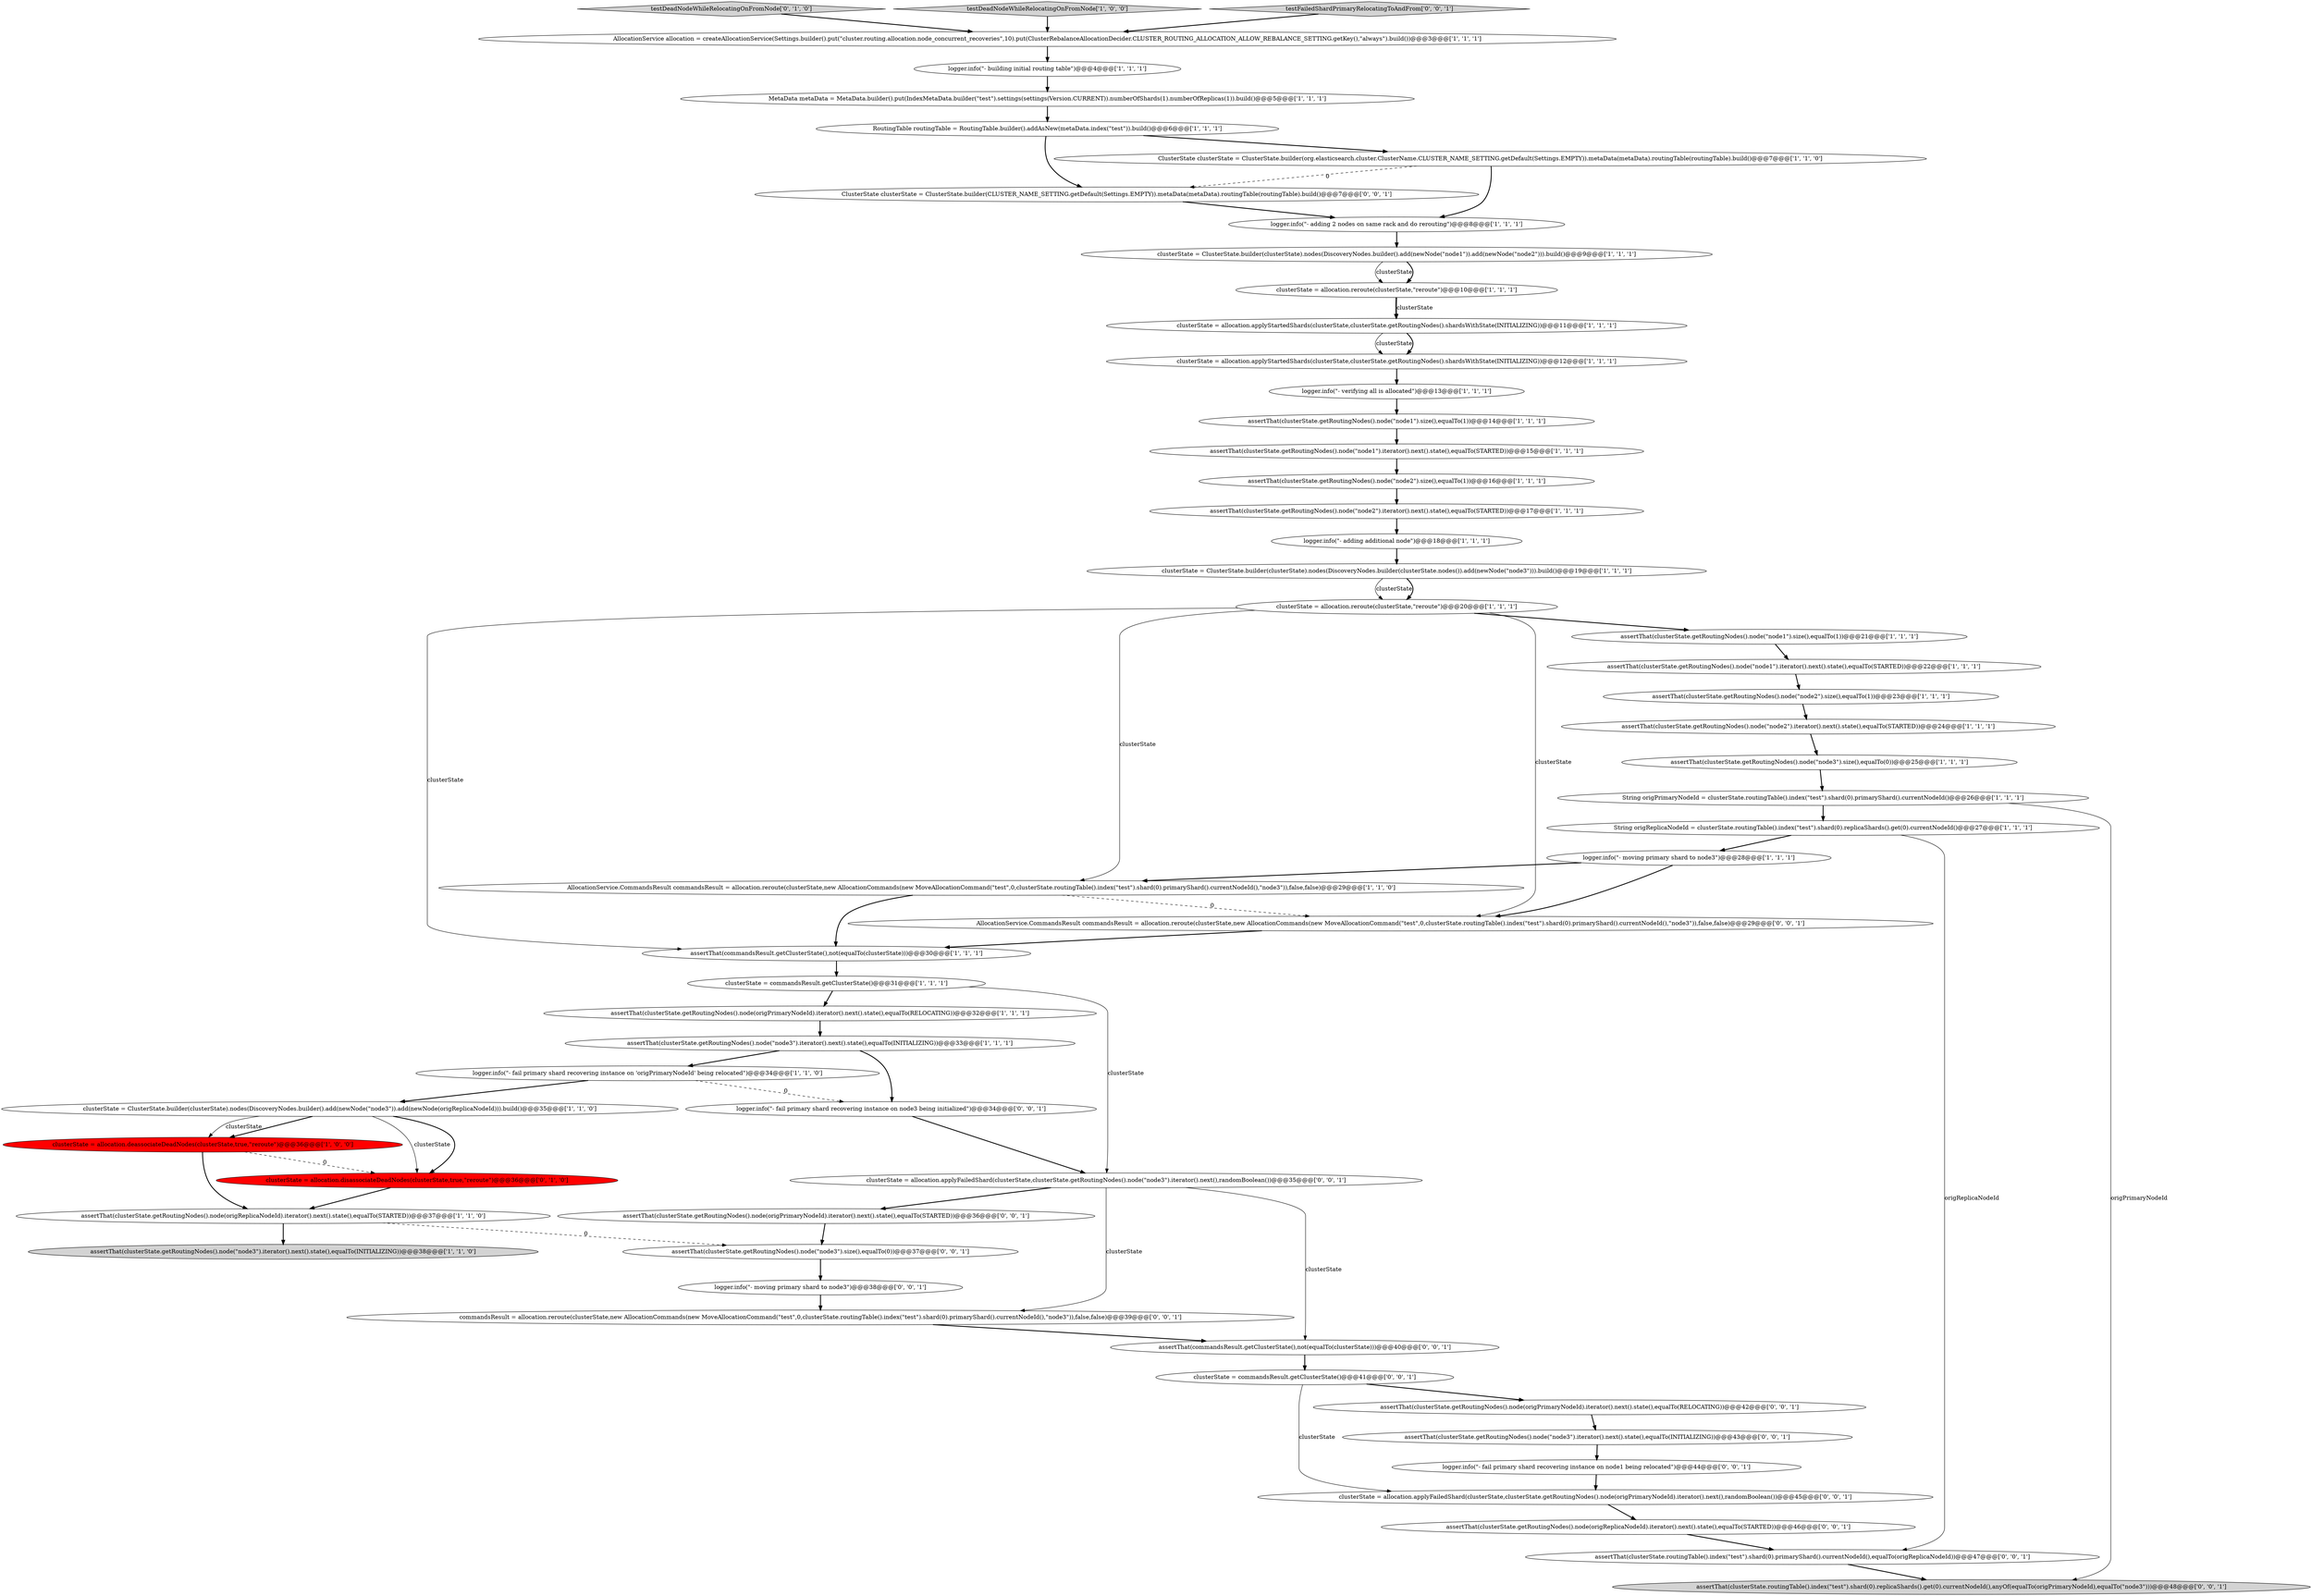 digraph {
30 [style = filled, label = "assertThat(clusterState.getRoutingNodes().node(\"node3\").iterator().next().state(),equalTo(INITIALIZING))@@@33@@@['1', '1', '1']", fillcolor = white, shape = ellipse image = "AAA0AAABBB1BBB"];
46 [style = filled, label = "clusterState = allocation.applyFailedShard(clusterState,clusterState.getRoutingNodes().node(origPrimaryNodeId).iterator().next(),randomBoolean())@@@45@@@['0', '0', '1']", fillcolor = white, shape = ellipse image = "AAA0AAABBB3BBB"];
2 [style = filled, label = "AllocationService allocation = createAllocationService(Settings.builder().put(\"cluster.routing.allocation.node_concurrent_recoveries\",10).put(ClusterRebalanceAllocationDecider.CLUSTER_ROUTING_ALLOCATION_ALLOW_REBALANCE_SETTING.getKey(),\"always\").build())@@@3@@@['1', '1', '1']", fillcolor = white, shape = ellipse image = "AAA0AAABBB1BBB"];
39 [style = filled, label = "AllocationService.CommandsResult commandsResult = allocation.reroute(clusterState,new AllocationCommands(new MoveAllocationCommand(\"test\",0,clusterState.routingTable().index(\"test\").shard(0).primaryShard().currentNodeId(),\"node3\")),false,false)@@@29@@@['0', '0', '1']", fillcolor = white, shape = ellipse image = "AAA0AAABBB3BBB"];
37 [style = filled, label = "clusterState = allocation.disassociateDeadNodes(clusterState,true,\"reroute\")@@@36@@@['0', '1', '0']", fillcolor = red, shape = ellipse image = "AAA1AAABBB2BBB"];
27 [style = filled, label = "String origReplicaNodeId = clusterState.routingTable().index(\"test\").shard(0).replicaShards().get(0).currentNodeId()@@@27@@@['1', '1', '1']", fillcolor = white, shape = ellipse image = "AAA0AAABBB1BBB"];
43 [style = filled, label = "logger.info(\"- fail primary shard recovering instance on node3 being initialized\")@@@34@@@['0', '0', '1']", fillcolor = white, shape = ellipse image = "AAA0AAABBB3BBB"];
3 [style = filled, label = "logger.info(\"- adding additional node\")@@@18@@@['1', '1', '1']", fillcolor = white, shape = ellipse image = "AAA0AAABBB1BBB"];
33 [style = filled, label = "assertThat(clusterState.getRoutingNodes().node(\"node2\").size(),equalTo(1))@@@23@@@['1', '1', '1']", fillcolor = white, shape = ellipse image = "AAA0AAABBB1BBB"];
45 [style = filled, label = "assertThat(clusterState.getRoutingNodes().node(origPrimaryNodeId).iterator().next().state(),equalTo(RELOCATING))@@@42@@@['0', '0', '1']", fillcolor = white, shape = ellipse image = "AAA0AAABBB3BBB"];
11 [style = filled, label = "assertThat(clusterState.getRoutingNodes().node(\"node3\").size(),equalTo(0))@@@25@@@['1', '1', '1']", fillcolor = white, shape = ellipse image = "AAA0AAABBB1BBB"];
0 [style = filled, label = "assertThat(clusterState.getRoutingNodes().node(\"node1\").iterator().next().state(),equalTo(STARTED))@@@22@@@['1', '1', '1']", fillcolor = white, shape = ellipse image = "AAA0AAABBB1BBB"];
9 [style = filled, label = "clusterState = commandsResult.getClusterState()@@@31@@@['1', '1', '1']", fillcolor = white, shape = ellipse image = "AAA0AAABBB1BBB"];
36 [style = filled, label = "assertThat(clusterState.getRoutingNodes().node(\"node2\").size(),equalTo(1))@@@16@@@['1', '1', '1']", fillcolor = white, shape = ellipse image = "AAA0AAABBB1BBB"];
18 [style = filled, label = "logger.info(\"- adding 2 nodes on same rack and do rerouting\")@@@8@@@['1', '1', '1']", fillcolor = white, shape = ellipse image = "AAA0AAABBB1BBB"];
24 [style = filled, label = "logger.info(\"- fail primary shard recovering instance on 'origPrimaryNodeId' being relocated\")@@@34@@@['1', '1', '0']", fillcolor = white, shape = ellipse image = "AAA0AAABBB1BBB"];
13 [style = filled, label = "logger.info(\"- verifying all is allocated\")@@@13@@@['1', '1', '1']", fillcolor = white, shape = ellipse image = "AAA0AAABBB1BBB"];
48 [style = filled, label = "assertThat(clusterState.getRoutingNodes().node(origPrimaryNodeId).iterator().next().state(),equalTo(STARTED))@@@36@@@['0', '0', '1']", fillcolor = white, shape = ellipse image = "AAA0AAABBB3BBB"];
4 [style = filled, label = "logger.info(\"- moving primary shard to node3\")@@@28@@@['1', '1', '1']", fillcolor = white, shape = ellipse image = "AAA0AAABBB1BBB"];
38 [style = filled, label = "testDeadNodeWhileRelocatingOnFromNode['0', '1', '0']", fillcolor = lightgray, shape = diamond image = "AAA0AAABBB2BBB"];
8 [style = filled, label = "AllocationService.CommandsResult commandsResult = allocation.reroute(clusterState,new AllocationCommands(new MoveAllocationCommand(\"test\",0,clusterState.routingTable().index(\"test\").shard(0).primaryShard().currentNodeId(),\"node3\")),false,false)@@@29@@@['1', '1', '0']", fillcolor = white, shape = ellipse image = "AAA0AAABBB1BBB"];
53 [style = filled, label = "assertThat(commandsResult.getClusterState(),not(equalTo(clusterState)))@@@40@@@['0', '0', '1']", fillcolor = white, shape = ellipse image = "AAA0AAABBB3BBB"];
6 [style = filled, label = "clusterState = ClusterState.builder(clusterState).nodes(DiscoveryNodes.builder(clusterState.nodes()).add(newNode(\"node3\"))).build()@@@19@@@['1', '1', '1']", fillcolor = white, shape = ellipse image = "AAA0AAABBB1BBB"];
28 [style = filled, label = "assertThat(clusterState.getRoutingNodes().node(\"node1\").iterator().next().state(),equalTo(STARTED))@@@15@@@['1', '1', '1']", fillcolor = white, shape = ellipse image = "AAA0AAABBB1BBB"];
34 [style = filled, label = "logger.info(\"- building initial routing table\")@@@4@@@['1', '1', '1']", fillcolor = white, shape = ellipse image = "AAA0AAABBB1BBB"];
5 [style = filled, label = "assertThat(commandsResult.getClusterState(),not(equalTo(clusterState)))@@@30@@@['1', '1', '1']", fillcolor = white, shape = ellipse image = "AAA0AAABBB1BBB"];
47 [style = filled, label = "assertThat(clusterState.getRoutingNodes().node(\"node3\").size(),equalTo(0))@@@37@@@['0', '0', '1']", fillcolor = white, shape = ellipse image = "AAA0AAABBB3BBB"];
56 [style = filled, label = "clusterState = commandsResult.getClusterState()@@@41@@@['0', '0', '1']", fillcolor = white, shape = ellipse image = "AAA0AAABBB3BBB"];
26 [style = filled, label = "testDeadNodeWhileRelocatingOnFromNode['1', '0', '0']", fillcolor = lightgray, shape = diamond image = "AAA0AAABBB1BBB"];
10 [style = filled, label = "clusterState = allocation.reroute(clusterState,\"reroute\")@@@20@@@['1', '1', '1']", fillcolor = white, shape = ellipse image = "AAA0AAABBB1BBB"];
21 [style = filled, label = "assertThat(clusterState.getRoutingNodes().node(\"node3\").iterator().next().state(),equalTo(INITIALIZING))@@@38@@@['1', '1', '0']", fillcolor = lightgray, shape = ellipse image = "AAA0AAABBB1BBB"];
54 [style = filled, label = "assertThat(clusterState.getRoutingNodes().node(origReplicaNodeId).iterator().next().state(),equalTo(STARTED))@@@46@@@['0', '0', '1']", fillcolor = white, shape = ellipse image = "AAA0AAABBB3BBB"];
31 [style = filled, label = "clusterState = allocation.reroute(clusterState,\"reroute\")@@@10@@@['1', '1', '1']", fillcolor = white, shape = ellipse image = "AAA0AAABBB1BBB"];
14 [style = filled, label = "clusterState = allocation.applyStartedShards(clusterState,clusterState.getRoutingNodes().shardsWithState(INITIALIZING))@@@11@@@['1', '1', '1']", fillcolor = white, shape = ellipse image = "AAA0AAABBB1BBB"];
1 [style = filled, label = "assertThat(clusterState.getRoutingNodes().node(\"node2\").iterator().next().state(),equalTo(STARTED))@@@24@@@['1', '1', '1']", fillcolor = white, shape = ellipse image = "AAA0AAABBB1BBB"];
12 [style = filled, label = "clusterState = allocation.deassociateDeadNodes(clusterState,true,\"reroute\")@@@36@@@['1', '0', '0']", fillcolor = red, shape = ellipse image = "AAA1AAABBB1BBB"];
51 [style = filled, label = "commandsResult = allocation.reroute(clusterState,new AllocationCommands(new MoveAllocationCommand(\"test\",0,clusterState.routingTable().index(\"test\").shard(0).primaryShard().currentNodeId(),\"node3\")),false,false)@@@39@@@['0', '0', '1']", fillcolor = white, shape = ellipse image = "AAA0AAABBB3BBB"];
16 [style = filled, label = "assertThat(clusterState.getRoutingNodes().node(origReplicaNodeId).iterator().next().state(),equalTo(STARTED))@@@37@@@['1', '1', '0']", fillcolor = white, shape = ellipse image = "AAA0AAABBB1BBB"];
7 [style = filled, label = "clusterState = ClusterState.builder(clusterState).nodes(DiscoveryNodes.builder().add(newNode(\"node3\")).add(newNode(origReplicaNodeId))).build()@@@35@@@['1', '1', '0']", fillcolor = white, shape = ellipse image = "AAA0AAABBB1BBB"];
52 [style = filled, label = "logger.info(\"- moving primary shard to node3\")@@@38@@@['0', '0', '1']", fillcolor = white, shape = ellipse image = "AAA0AAABBB3BBB"];
29 [style = filled, label = "assertThat(clusterState.getRoutingNodes().node(\"node2\").iterator().next().state(),equalTo(STARTED))@@@17@@@['1', '1', '1']", fillcolor = white, shape = ellipse image = "AAA0AAABBB1BBB"];
19 [style = filled, label = "RoutingTable routingTable = RoutingTable.builder().addAsNew(metaData.index(\"test\")).build()@@@6@@@['1', '1', '1']", fillcolor = white, shape = ellipse image = "AAA0AAABBB1BBB"];
40 [style = filled, label = "assertThat(clusterState.routingTable().index(\"test\").shard(0).replicaShards().get(0).currentNodeId(),anyOf(equalTo(origPrimaryNodeId),equalTo(\"node3\")))@@@48@@@['0', '0', '1']", fillcolor = lightgray, shape = ellipse image = "AAA0AAABBB3BBB"];
42 [style = filled, label = "testFailedShardPrimaryRelocatingToAndFrom['0', '0', '1']", fillcolor = lightgray, shape = diamond image = "AAA0AAABBB3BBB"];
44 [style = filled, label = "logger.info(\"- fail primary shard recovering instance on node1 being relocated\")@@@44@@@['0', '0', '1']", fillcolor = white, shape = ellipse image = "AAA0AAABBB3BBB"];
55 [style = filled, label = "ClusterState clusterState = ClusterState.builder(CLUSTER_NAME_SETTING.getDefault(Settings.EMPTY)).metaData(metaData).routingTable(routingTable).build()@@@7@@@['0', '0', '1']", fillcolor = white, shape = ellipse image = "AAA0AAABBB3BBB"];
49 [style = filled, label = "assertThat(clusterState.routingTable().index(\"test\").shard(0).primaryShard().currentNodeId(),equalTo(origReplicaNodeId))@@@47@@@['0', '0', '1']", fillcolor = white, shape = ellipse image = "AAA0AAABBB3BBB"];
23 [style = filled, label = "ClusterState clusterState = ClusterState.builder(org.elasticsearch.cluster.ClusterName.CLUSTER_NAME_SETTING.getDefault(Settings.EMPTY)).metaData(metaData).routingTable(routingTable).build()@@@7@@@['1', '1', '0']", fillcolor = white, shape = ellipse image = "AAA0AAABBB1BBB"];
15 [style = filled, label = "clusterState = allocation.applyStartedShards(clusterState,clusterState.getRoutingNodes().shardsWithState(INITIALIZING))@@@12@@@['1', '1', '1']", fillcolor = white, shape = ellipse image = "AAA0AAABBB1BBB"];
35 [style = filled, label = "assertThat(clusterState.getRoutingNodes().node(\"node1\").size(),equalTo(1))@@@21@@@['1', '1', '1']", fillcolor = white, shape = ellipse image = "AAA0AAABBB1BBB"];
50 [style = filled, label = "assertThat(clusterState.getRoutingNodes().node(\"node3\").iterator().next().state(),equalTo(INITIALIZING))@@@43@@@['0', '0', '1']", fillcolor = white, shape = ellipse image = "AAA0AAABBB3BBB"];
17 [style = filled, label = "MetaData metaData = MetaData.builder().put(IndexMetaData.builder(\"test\").settings(settings(Version.CURRENT)).numberOfShards(1).numberOfReplicas(1)).build()@@@5@@@['1', '1', '1']", fillcolor = white, shape = ellipse image = "AAA0AAABBB1BBB"];
22 [style = filled, label = "assertThat(clusterState.getRoutingNodes().node(origPrimaryNodeId).iterator().next().state(),equalTo(RELOCATING))@@@32@@@['1', '1', '1']", fillcolor = white, shape = ellipse image = "AAA0AAABBB1BBB"];
41 [style = filled, label = "clusterState = allocation.applyFailedShard(clusterState,clusterState.getRoutingNodes().node(\"node3\").iterator().next(),randomBoolean())@@@35@@@['0', '0', '1']", fillcolor = white, shape = ellipse image = "AAA0AAABBB3BBB"];
20 [style = filled, label = "String origPrimaryNodeId = clusterState.routingTable().index(\"test\").shard(0).primaryShard().currentNodeId()@@@26@@@['1', '1', '1']", fillcolor = white, shape = ellipse image = "AAA0AAABBB1BBB"];
25 [style = filled, label = "clusterState = ClusterState.builder(clusterState).nodes(DiscoveryNodes.builder().add(newNode(\"node1\")).add(newNode(\"node2\"))).build()@@@9@@@['1', '1', '1']", fillcolor = white, shape = ellipse image = "AAA0AAABBB1BBB"];
32 [style = filled, label = "assertThat(clusterState.getRoutingNodes().node(\"node1\").size(),equalTo(1))@@@14@@@['1', '1', '1']", fillcolor = white, shape = ellipse image = "AAA0AAABBB1BBB"];
31->14 [style = bold, label=""];
9->22 [style = bold, label=""];
11->20 [style = bold, label=""];
41->51 [style = solid, label="clusterState"];
30->24 [style = bold, label=""];
41->53 [style = solid, label="clusterState"];
15->13 [style = bold, label=""];
13->32 [style = bold, label=""];
54->49 [style = bold, label=""];
28->36 [style = bold, label=""];
19->55 [style = bold, label=""];
42->2 [style = bold, label=""];
5->9 [style = bold, label=""];
20->40 [style = solid, label="origPrimaryNodeId"];
6->10 [style = solid, label="clusterState"];
12->37 [style = dashed, label="0"];
7->12 [style = bold, label=""];
39->5 [style = bold, label=""];
30->43 [style = bold, label=""];
36->29 [style = bold, label=""];
7->37 [style = solid, label="clusterState"];
14->15 [style = solid, label="clusterState"];
55->18 [style = bold, label=""];
4->39 [style = bold, label=""];
29->3 [style = bold, label=""];
50->44 [style = bold, label=""];
2->34 [style = bold, label=""];
7->37 [style = bold, label=""];
10->5 [style = solid, label="clusterState"];
27->49 [style = solid, label="origReplicaNodeId"];
10->35 [style = bold, label=""];
3->6 [style = bold, label=""];
51->53 [style = bold, label=""];
33->1 [style = bold, label=""];
12->16 [style = bold, label=""];
25->31 [style = solid, label="clusterState"];
17->19 [style = bold, label=""];
22->30 [style = bold, label=""];
1->11 [style = bold, label=""];
38->2 [style = bold, label=""];
25->31 [style = bold, label=""];
20->27 [style = bold, label=""];
44->46 [style = bold, label=""];
41->48 [style = bold, label=""];
27->4 [style = bold, label=""];
35->0 [style = bold, label=""];
26->2 [style = bold, label=""];
56->46 [style = solid, label="clusterState"];
23->55 [style = dashed, label="0"];
56->45 [style = bold, label=""];
16->47 [style = dashed, label="0"];
0->33 [style = bold, label=""];
8->5 [style = bold, label=""];
46->54 [style = bold, label=""];
24->43 [style = dashed, label="0"];
45->50 [style = bold, label=""];
48->47 [style = bold, label=""];
16->21 [style = bold, label=""];
19->23 [style = bold, label=""];
6->10 [style = bold, label=""];
34->17 [style = bold, label=""];
10->8 [style = solid, label="clusterState"];
8->39 [style = dashed, label="0"];
18->25 [style = bold, label=""];
4->8 [style = bold, label=""];
43->41 [style = bold, label=""];
53->56 [style = bold, label=""];
14->15 [style = bold, label=""];
9->41 [style = solid, label="clusterState"];
52->51 [style = bold, label=""];
49->40 [style = bold, label=""];
47->52 [style = bold, label=""];
24->7 [style = bold, label=""];
31->14 [style = solid, label="clusterState"];
7->12 [style = solid, label="clusterState"];
32->28 [style = bold, label=""];
10->39 [style = solid, label="clusterState"];
23->18 [style = bold, label=""];
37->16 [style = bold, label=""];
}
